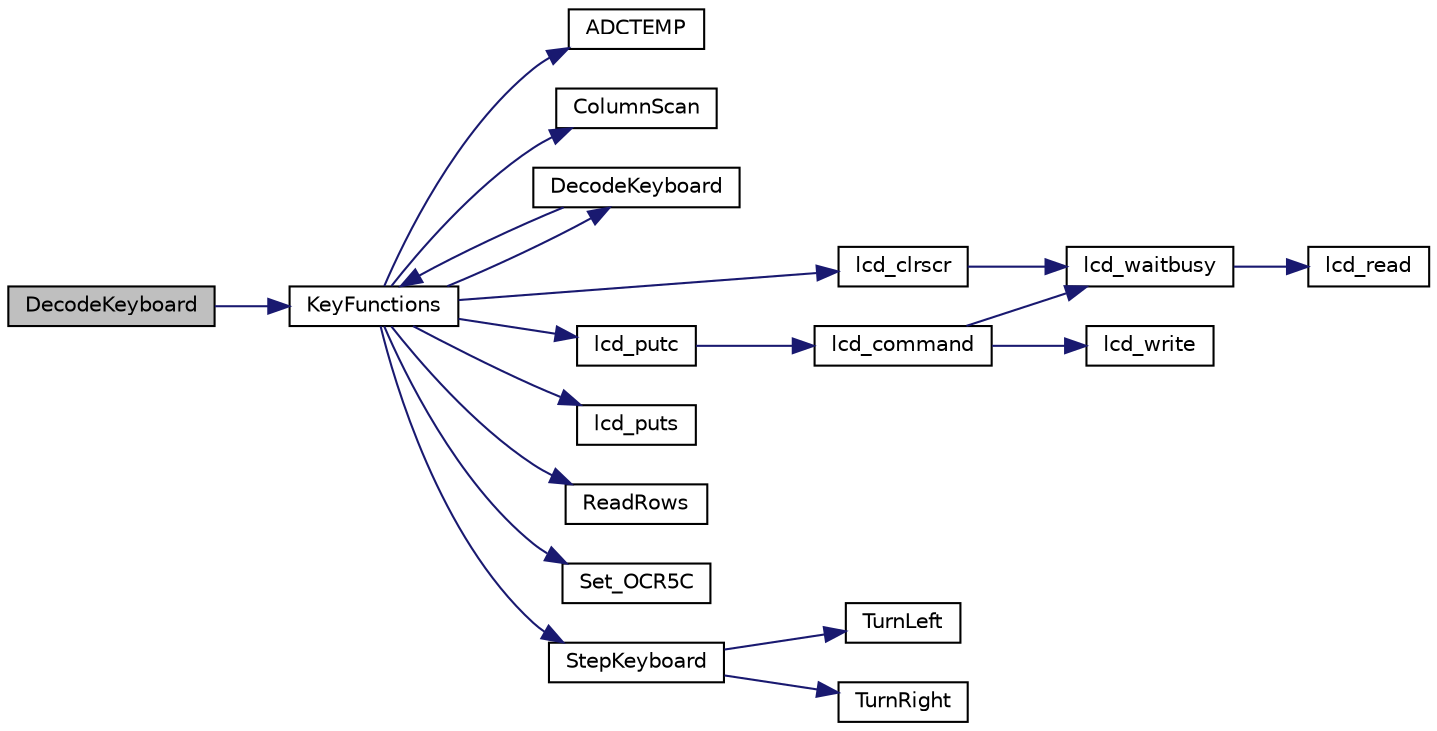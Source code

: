 digraph "DecodeKeyboard"
{
 // LATEX_PDF_SIZE
  edge [fontname="Helvetica",fontsize="10",labelfontname="Helvetica",labelfontsize="10"];
  node [fontname="Helvetica",fontsize="10",shape=record];
  rankdir="LR";
  Node1 [label="DecodeKeyboard",height=0.2,width=0.4,color="black", fillcolor="grey75", style="filled", fontcolor="black",tooltip=" "];
  Node1 -> Node2 [color="midnightblue",fontsize="10",style="solid"];
  Node2 [label="KeyFunctions",height=0.2,width=0.4,color="black", fillcolor="white", style="filled",URL="$_keypad_8c.html#a2785b669203072045277b38b43399492",tooltip=" "];
  Node2 -> Node3 [color="midnightblue",fontsize="10",style="solid"];
  Node3 [label="ADCTEMP",height=0.2,width=0.4,color="black", fillcolor="white", style="filled",URL="$_a_d_c_t_e_m_p_8c.html#a4e6c8595920b3cf6dd2acdbe5a45f4c4",tooltip=" "];
  Node2 -> Node4 [color="midnightblue",fontsize="10",style="solid"];
  Node4 [label="ColumnScan",height=0.2,width=0.4,color="black", fillcolor="white", style="filled",URL="$_keypad_8c.html#af3d38b244f06820a48a5a707fa25b7a3",tooltip=" "];
  Node2 -> Node5 [color="midnightblue",fontsize="10",style="solid"];
  Node5 [label="DecodeKeyboard",height=0.2,width=0.4,color="black", fillcolor="white", style="filled",URL="$_keypad_8c.html#a879b3a9f2356531174fe336a1264d15d",tooltip=" "];
  Node5 -> Node2 [color="midnightblue",fontsize="10",style="solid"];
  Node2 -> Node6 [color="midnightblue",fontsize="10",style="solid"];
  Node6 [label="lcd_clrscr",height=0.2,width=0.4,color="black", fillcolor="white", style="filled",URL="$group__pfleury__lcd.html#gaf8da853dba4b9d5f2aea4e294444e14d",tooltip="Clear display and set cursor to home position."];
  Node6 -> Node7 [color="midnightblue",fontsize="10",style="solid"];
  Node7 [label="lcd_waitbusy",height=0.2,width=0.4,color="black", fillcolor="white", style="filled",URL="$lcd_8c.html#a4ca4373275e11ba1a2d2cbd242cbf1a4",tooltip=" "];
  Node7 -> Node8 [color="midnightblue",fontsize="10",style="solid"];
  Node8 [label="lcd_read",height=0.2,width=0.4,color="black", fillcolor="white", style="filled",URL="$lcd_8c.html#a48a16fff03a1164f27b460a49e702dc4",tooltip=" "];
  Node2 -> Node9 [color="midnightblue",fontsize="10",style="solid"];
  Node9 [label="lcd_putc",height=0.2,width=0.4,color="black", fillcolor="white", style="filled",URL="$group__pfleury__lcd.html#gafa7e36b95c43d603f510273ad077cbbe",tooltip="Display character at current cursor position."];
  Node9 -> Node10 [color="midnightblue",fontsize="10",style="solid"];
  Node10 [label="lcd_command",height=0.2,width=0.4,color="black", fillcolor="white", style="filled",URL="$group__pfleury__lcd.html#gaea9d14f02df06f948cb5a56776980826",tooltip="Send LCD controller instruction command."];
  Node10 -> Node7 [color="midnightblue",fontsize="10",style="solid"];
  Node10 -> Node11 [color="midnightblue",fontsize="10",style="solid"];
  Node11 [label="lcd_write",height=0.2,width=0.4,color="black", fillcolor="white", style="filled",URL="$lcd_8c.html#a6aa4fa5c8ba19268338fa4215fa1807e",tooltip=" "];
  Node2 -> Node12 [color="midnightblue",fontsize="10",style="solid"];
  Node12 [label="lcd_puts",height=0.2,width=0.4,color="black", fillcolor="white", style="filled",URL="$group__pfleury__lcd.html#ga8ffdfcac7638368ff04364c14984266e",tooltip="Display string without auto linefeed."];
  Node2 -> Node13 [color="midnightblue",fontsize="10",style="solid"];
  Node13 [label="ReadRows",height=0.2,width=0.4,color="black", fillcolor="white", style="filled",URL="$_keypad_8c.html#a2a4456cbb7c716b1e3e904f95b73a6d2",tooltip=" "];
  Node2 -> Node14 [color="midnightblue",fontsize="10",style="solid"];
  Node14 [label="Set_OCR5C",height=0.2,width=0.4,color="black", fillcolor="white", style="filled",URL="$_timer_motor_8c.html#a8c61960b6e4b8012a2300144e9bb2bf1",tooltip=" "];
  Node2 -> Node15 [color="midnightblue",fontsize="10",style="solid"];
  Node15 [label="StepKeyboard",height=0.2,width=0.4,color="black", fillcolor="white", style="filled",URL="$_keypad_8c.html#a1be2e58fa1ff1ff5465159ec14df5e1d",tooltip=" "];
  Node15 -> Node16 [color="midnightblue",fontsize="10",style="solid"];
  Node16 [label="TurnLeft",height=0.2,width=0.4,color="black", fillcolor="white", style="filled",URL="$_step_motor_8c.html#abc73700b5c80324e6f187098c7c3876f",tooltip=" "];
  Node15 -> Node17 [color="midnightblue",fontsize="10",style="solid"];
  Node17 [label="TurnRight",height=0.2,width=0.4,color="black", fillcolor="white", style="filled",URL="$_step_motor_8c.html#ace44de3e98f604da66674ce6ebccd41f",tooltip=" "];
}
